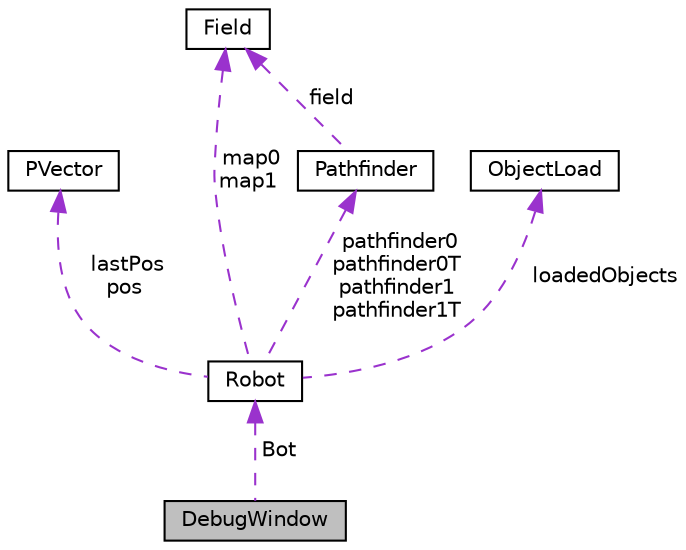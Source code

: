 digraph "DebugWindow"
{
 // LATEX_PDF_SIZE
  edge [fontname="Helvetica",fontsize="10",labelfontname="Helvetica",labelfontsize="10"];
  node [fontname="Helvetica",fontsize="10",shape=record];
  Node1 [label="DebugWindow",height=0.2,width=0.4,color="black", fillcolor="grey75", style="filled", fontcolor="black",tooltip=" "];
  Node2 -> Node1 [dir="back",color="darkorchid3",fontsize="10",style="dashed",label=" Bot" ];
  Node2 [label="Robot",height=0.2,width=0.4,color="black", fillcolor="white", style="filled",URL="$class_robot.html",tooltip=" "];
  Node3 -> Node2 [dir="back",color="darkorchid3",fontsize="10",style="dashed",label=" lastPos\npos" ];
  Node3 [label="PVector",height=0.2,width=0.4,color="black", fillcolor="white", style="filled",URL="$class_p_vector.html",tooltip=" "];
  Node4 -> Node2 [dir="back",color="darkorchid3",fontsize="10",style="dashed",label=" map0\nmap1" ];
  Node4 [label="Field",height=0.2,width=0.4,color="black", fillcolor="white", style="filled",URL="$class_field.html",tooltip=" "];
  Node5 -> Node2 [dir="back",color="darkorchid3",fontsize="10",style="dashed",label=" pathfinder0\npathfinder0T\npathfinder1\npathfinder1T" ];
  Node5 [label="Pathfinder",height=0.2,width=0.4,color="black", fillcolor="white", style="filled",URL="$class_pathfinder.html",tooltip=" "];
  Node4 -> Node5 [dir="back",color="darkorchid3",fontsize="10",style="dashed",label=" field" ];
  Node6 -> Node2 [dir="back",color="darkorchid3",fontsize="10",style="dashed",label=" loadedObjects" ];
  Node6 [label="ObjectLoad",height=0.2,width=0.4,color="black", fillcolor="white", style="filled",URL="$class_object_load.html",tooltip=" "];
}
